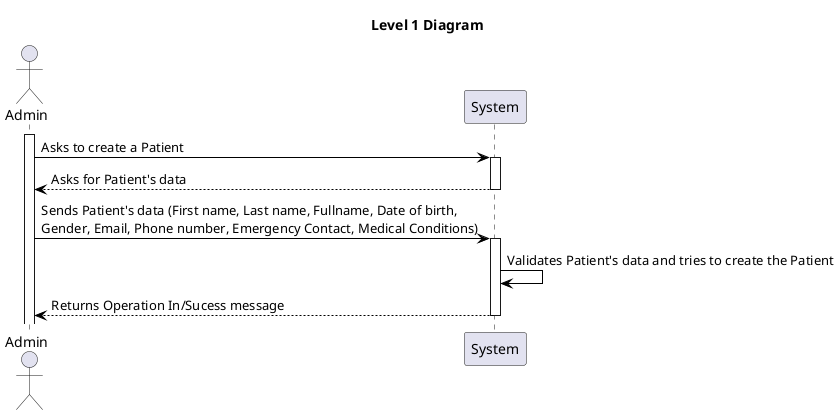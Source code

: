 @startuml level_1

title Level 1 Diagram

hide empty members
'skinparam Linetype ortho

skinparam class {
    BackgroundColor<<valueObject>> #D6EAF8
    BackgroundColor<<root>> #FDEBD0
    BackgroundColor<<service>> #D1F2EB
    BackgroundColor #FEF9E7
    ArrowColor Black
}

skinparam package {
    BackgroundColor #EBF5FB
}

actor Admin as A

activate A
A -> System: Asks to create a Patient
activate System
System --> A: Asks for Patient's data
deactivate System
A -> System: Sends Patient's data (First name, Last name, Fullname, Date of birth, \nGender, Email, Phone number, Emergency Contact, Medical Conditions)
activate System
System -> System: Validates Patient's data and tries to create the Patient
System --> A: Returns Operation In/Sucess message
deactivate System

@enduml

@enduml